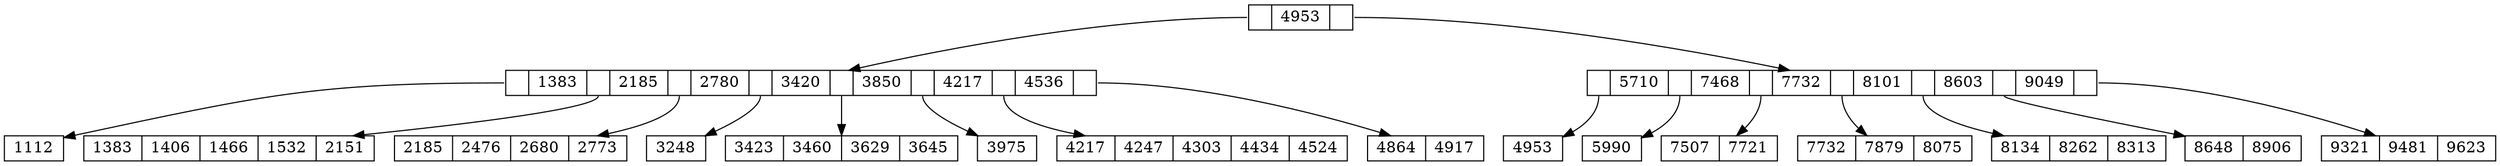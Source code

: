 digraph G {
  node [shape = record,height=.1];
node12[label = "<f0> |4953|<f1>"];
node2[label = "<f0> |1383|<f1> |2185|<f2> |2780|<f3> |3420|<f4> |3850|<f5> |4217|<f6> |4536|<f7>"];
node0[label = "<f1> 1112"];
"node2":f0 -> "node0"
node15[label = "<f0> 1383|<f1> 1406|<f2> 1466|<f3> 1532|<f5> 2151"];
"node2":f1 -> "node15"
node3[label = "<f0> 2185|<f1> 2476|<f2> 2680|<f4> 2773"];
"node2":f2 -> "node3"
node7[label = "<f1> 3248"];
"node2":f3 -> "node7"
node14[label = "<f0> 3423|<f1> 3460|<f2> 3629|<f4> 3645"];
"node2":f4 -> "node14"
node1[label = "<f1> 3975"];
"node2":f5 -> "node1"
node19[label = "<f0> 4217|<f1> 4247|<f2> 4303|<f3> 4434|<f5> 4524"];
"node2":f6 -> "node19"
node10[label = "<f0> 4864|<f2> 4917"];
"node2":f7 -> "node10"
"node12":f0 -> "node2"
node11[label = "<f0> |5710|<f1> |7468|<f2> |7732|<f3> |8101|<f4> |8603|<f5> |9049|<f6>"];
node6[label = "<f1> 4953"];
"node11":f0 -> "node6"
node16[label = "<f1> 5990"];
"node11":f1 -> "node16"
node4[label = "<f0> 7507|<f2> 7721"];
"node11":f2 -> "node4"
node18[label = "<f0> 7732|<f1> 7879|<f3> 8075"];
"node11":f3 -> "node18"
node5[label = "<f0> 8134|<f1> 8262|<f3> 8313"];
"node11":f4 -> "node5"
node9[label = "<f0> 8648|<f2> 8906"];
"node11":f5 -> "node9"
node17[label = "<f0> 9321|<f1> 9481|<f3> 9623"];
"node11":f6 -> "node17"
"node12":f1 -> "node11"
}